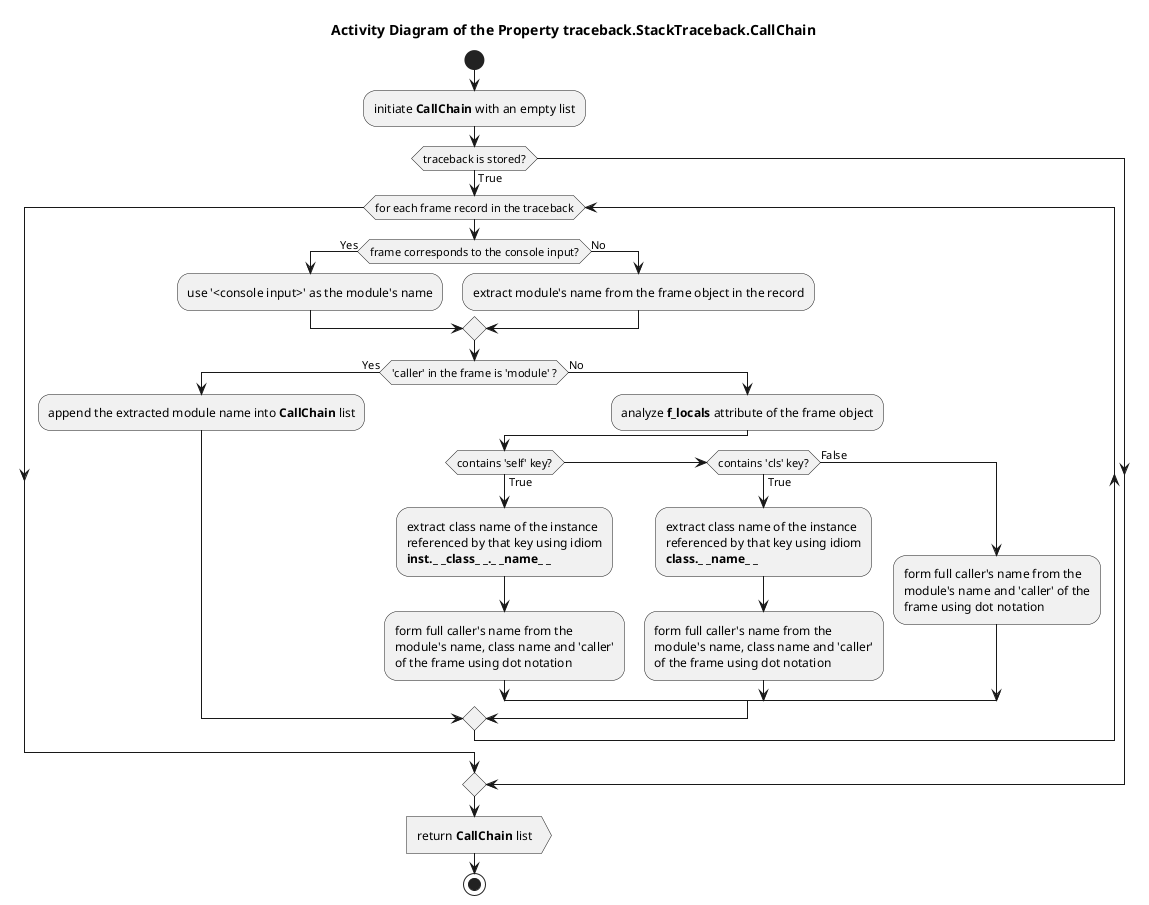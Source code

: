 @startuml traceback_stacktraceback_callchain

title Activity Diagram of the Property traceback.StackTraceback.CallChain

start

:initiate <b>CallChain</b> with an empty list;

if (traceback is stored?) then (True)
    while (for each frame record in the traceback)
        
        if (frame corresponds to the console input?) then (Yes)
            :use '<console input>' as the module's name;
        else (No)
            :extract module's name from the frame object in the record;
         endif
        
        if ('caller' in the frame is 'module' ?) then (Yes)
            :append the extracted module name into <b>CallChain</b> list;
        else (No)
            :analyze <b>f_locals</b> attribute of the frame object;
            
            if (contains 'self' key?) then (True)
                :extract class name of the instance
                referenced by that key using idiom
                <b>inst._ _class_ _._ _name_ _<b> ;
                
                :form full caller's name from the
                module's name, class name and 'caller'
                of the frame using dot notation;
            elseif (contains 'cls' key?) then (True)
                :extract class name of the instance
                referenced by that key using idiom
                <b>class._ _name_ _<b> ;
                
                :form full caller's name from the
                module's name, class name and 'caller'
                of the frame using dot notation;
            else (False)
                :form full caller's name from the
                module's name and 'caller' of the
                frame using dot notation;
            endif
        endif
    end while
endif

:return <b>CallChain</b> list>

stop

@enduml